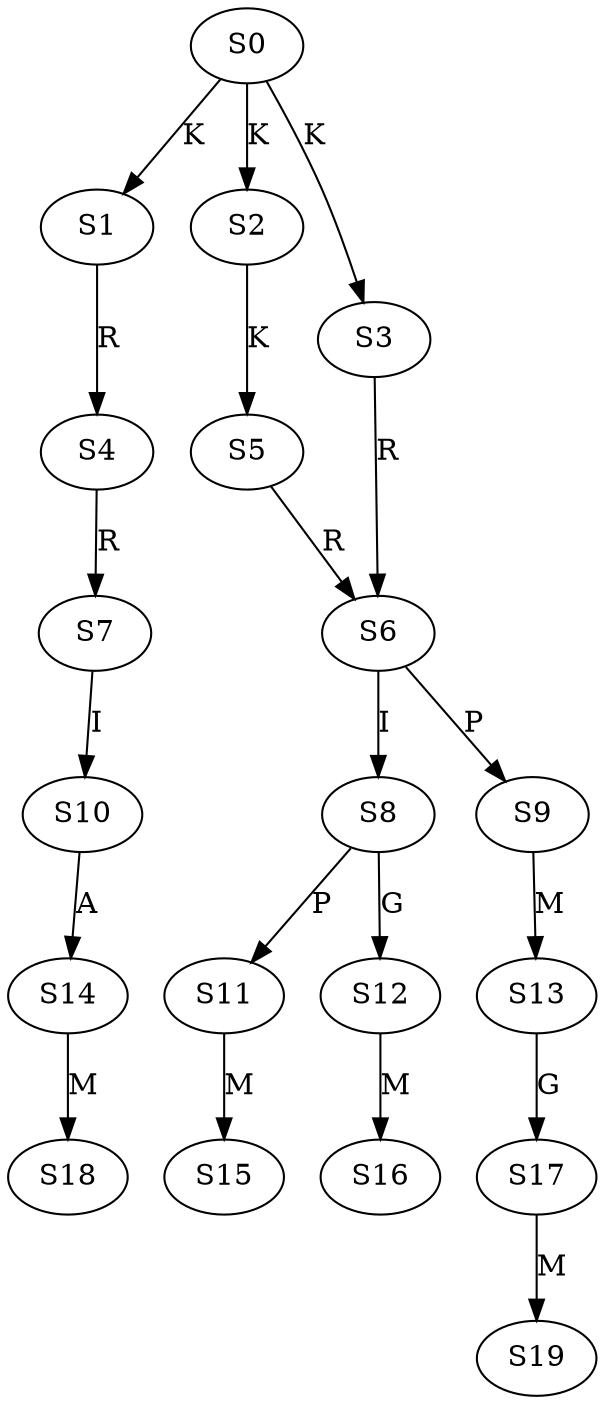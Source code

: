 strict digraph  {
	S0 -> S1 [ label = K ];
	S0 -> S2 [ label = K ];
	S0 -> S3 [ label = K ];
	S1 -> S4 [ label = R ];
	S2 -> S5 [ label = K ];
	S3 -> S6 [ label = R ];
	S4 -> S7 [ label = R ];
	S5 -> S6 [ label = R ];
	S6 -> S8 [ label = I ];
	S6 -> S9 [ label = P ];
	S7 -> S10 [ label = I ];
	S8 -> S11 [ label = P ];
	S8 -> S12 [ label = G ];
	S9 -> S13 [ label = M ];
	S10 -> S14 [ label = A ];
	S11 -> S15 [ label = M ];
	S12 -> S16 [ label = M ];
	S13 -> S17 [ label = G ];
	S14 -> S18 [ label = M ];
	S17 -> S19 [ label = M ];
}
